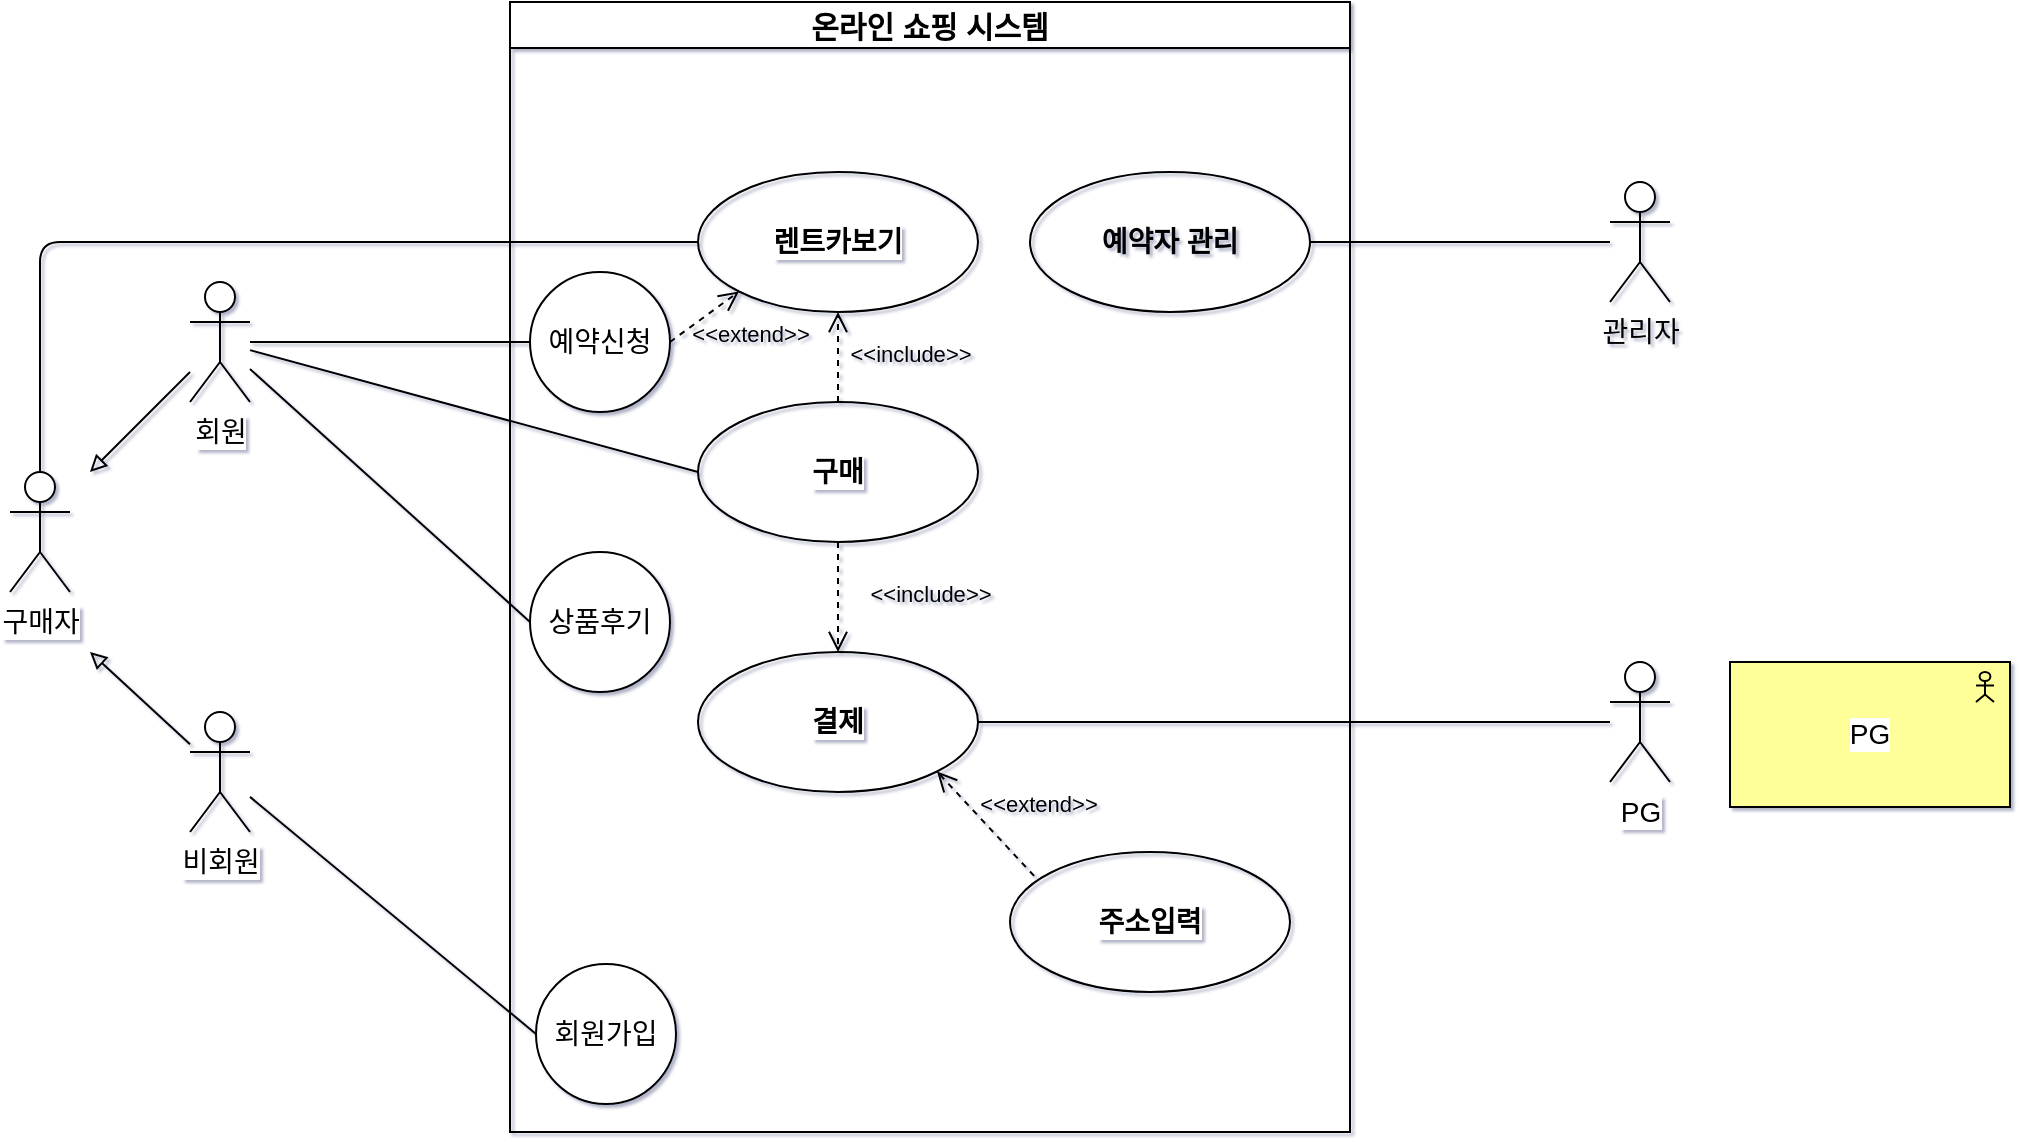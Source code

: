 <mxfile version="24.9.2" pages="2">
  <diagram name="테스트-1" id="crpGcYe5JIqGgmfARWiJ">
    <mxGraphModel dx="1050" dy="522" grid="0" gridSize="10" guides="1" tooltips="1" connect="1" arrows="1" fold="1" page="1" pageScale="1" pageWidth="827" pageHeight="1169" background="none" math="0" shadow="1">
      <root>
        <mxCell id="0" />
        <mxCell id="1" parent="0" />
        <mxCell id="1xgJE5vAkUswXADNoP8a-21" value="&lt;font style=&quot;font-size: 15px;&quot;&gt;온라인 쇼핑 시스템&lt;/font&gt;" style="swimlane;whiteSpace=wrap;html=1;fontFamily=Helvetica;fontSize=11;fontColor=default;labelBackgroundColor=default;" parent="1" vertex="1">
          <mxGeometry x="320" y="55" width="420" height="565" as="geometry">
            <mxRectangle x="320" y="55" width="100" height="30" as="alternateBounds" />
          </mxGeometry>
        </mxCell>
        <mxCell id="UFJAdiyoOyex9o16GmMY-1" value="&lt;b style=&quot;font-size: 14px;&quot;&gt;예약자 관리&lt;/b&gt;" style="ellipse;whiteSpace=wrap;html=1;fillColor=none;fontSize=14;textShadow=0;" parent="1xgJE5vAkUswXADNoP8a-21" vertex="1">
          <mxGeometry x="260" y="85" width="140" height="70" as="geometry" />
        </mxCell>
        <mxCell id="1xgJE5vAkUswXADNoP8a-11" value="&lt;b style=&quot;font-size: 14px;&quot;&gt;주소입력&lt;/b&gt;" style="ellipse;whiteSpace=wrap;html=1;fontFamily=Helvetica;fontSize=14;fontColor=default;labelBackgroundColor=default;fillColor=none;textShadow=0;" parent="1xgJE5vAkUswXADNoP8a-21" vertex="1">
          <mxGeometry x="250" y="425" width="140" height="70" as="geometry" />
        </mxCell>
        <mxCell id="ZmuYB---4v2tmwFRyS2y-2" value="&lt;font style=&quot;font-size: 14px;&quot;&gt;예약신청&lt;/font&gt;" style="ellipse;whiteSpace=wrap;html=1;fontFamily=Helvetica;fontSize=11;fontColor=default;labelBackgroundColor=default;" parent="1xgJE5vAkUswXADNoP8a-21" vertex="1">
          <mxGeometry x="10" y="135" width="70" height="70" as="geometry" />
        </mxCell>
        <mxCell id="1xgJE5vAkUswXADNoP8a-1" value="&lt;b style=&quot;font-size: 14px;&quot;&gt;렌트카보기&lt;/b&gt;" style="ellipse;whiteSpace=wrap;html=1;fontFamily=Helvetica;fontSize=14;fontColor=default;labelBackgroundColor=default;fillColor=none;textShadow=0;" parent="1xgJE5vAkUswXADNoP8a-21" vertex="1">
          <mxGeometry x="94" y="85" width="140" height="70" as="geometry" />
        </mxCell>
        <mxCell id="1xgJE5vAkUswXADNoP8a-9" value="&lt;b style=&quot;font-size: 14px;&quot;&gt;구매&lt;/b&gt;" style="ellipse;whiteSpace=wrap;html=1;fontFamily=Helvetica;fontSize=14;fontColor=default;labelBackgroundColor=default;fillColor=none;textShadow=0;" parent="1xgJE5vAkUswXADNoP8a-21" vertex="1">
          <mxGeometry x="94" y="200" width="140" height="70" as="geometry" />
        </mxCell>
        <mxCell id="1xgJE5vAkUswXADNoP8a-10" value="&lt;b style=&quot;font-size: 14px;&quot;&gt;결제&lt;/b&gt;" style="ellipse;whiteSpace=wrap;html=1;fontFamily=Helvetica;fontSize=14;fontColor=default;labelBackgroundColor=default;fillColor=none;textShadow=0;" parent="1xgJE5vAkUswXADNoP8a-21" vertex="1">
          <mxGeometry x="94" y="325" width="140" height="70" as="geometry" />
        </mxCell>
        <mxCell id="1xgJE5vAkUswXADNoP8a-19" value="&amp;lt;&amp;lt;extend&lt;span style=&quot;background-color: initial;&quot;&gt;&amp;gt;&amp;gt;&lt;/span&gt;" style="endArrow=open;startArrow=none;endFill=0;startFill=0;endSize=8;html=1;verticalAlign=bottom;dashed=1;labelBackgroundColor=none;rounded=0;strokeColor=default;align=center;fontFamily=Helvetica;fontSize=11;fontColor=default;exitX=0.086;exitY=0.171;exitDx=0;exitDy=0;entryX=1;entryY=1;entryDx=0;entryDy=0;exitPerimeter=0;" parent="1xgJE5vAkUswXADNoP8a-21" source="1xgJE5vAkUswXADNoP8a-11" target="1xgJE5vAkUswXADNoP8a-10" edge="1">
          <mxGeometry x="-0.49" y="-20" width="160" relative="1" as="geometry">
            <mxPoint x="318.143" y="285.001" as="sourcePoint" />
            <mxPoint x="290.001" y="414.75" as="targetPoint" />
            <mxPoint as="offset" />
          </mxGeometry>
        </mxCell>
        <mxCell id="1xgJE5vAkUswXADNoP8a-32" value="&amp;lt;&amp;lt;include&lt;span style=&quot;background-color: initial;&quot;&gt;&amp;gt;&amp;gt;&lt;/span&gt;" style="endArrow=open;startArrow=none;endFill=0;startFill=0;endSize=8;html=1;verticalAlign=bottom;dashed=1;labelBackgroundColor=none;rounded=0;strokeColor=default;align=center;fontFamily=Helvetica;fontSize=11;fontColor=default;exitX=0.5;exitY=1;exitDx=0;exitDy=0;entryX=0.5;entryY=0;entryDx=0;entryDy=0;" parent="1xgJE5vAkUswXADNoP8a-21" source="1xgJE5vAkUswXADNoP8a-9" target="1xgJE5vAkUswXADNoP8a-10" edge="1">
          <mxGeometry x="0.273" y="46" width="160" relative="1" as="geometry">
            <mxPoint x="379" y="267" as="sourcePoint" />
            <mxPoint x="240" y="245" as="targetPoint" />
            <mxPoint as="offset" />
          </mxGeometry>
        </mxCell>
        <mxCell id="1xgJE5vAkUswXADNoP8a-33" value="&amp;lt;&amp;lt;include&lt;span style=&quot;background-color: initial;&quot;&gt;&amp;gt;&amp;gt;&lt;/span&gt;" style="endArrow=open;startArrow=none;endFill=0;startFill=0;endSize=8;html=1;verticalAlign=bottom;dashed=1;labelBackgroundColor=none;rounded=0;strokeColor=default;align=center;fontFamily=Helvetica;fontSize=11;fontColor=default;exitX=0.5;exitY=0;exitDx=0;exitDy=0;entryX=0.5;entryY=1;entryDx=0;entryDy=0;" parent="1xgJE5vAkUswXADNoP8a-21" source="1xgJE5vAkUswXADNoP8a-9" target="1xgJE5vAkUswXADNoP8a-1" edge="1">
          <mxGeometry x="-0.333" y="-36" width="160" relative="1" as="geometry">
            <mxPoint x="349" y="200" as="sourcePoint" />
            <mxPoint x="210" y="178" as="targetPoint" />
            <mxPoint as="offset" />
          </mxGeometry>
        </mxCell>
        <mxCell id="ZmuYB---4v2tmwFRyS2y-3" value="&amp;lt;&amp;lt;extend&lt;span style=&quot;background-color: initial;&quot;&gt;&amp;gt;&amp;gt;&lt;/span&gt;" style="endArrow=open;startArrow=none;endFill=0;startFill=0;endSize=8;html=1;verticalAlign=bottom;dashed=1;labelBackgroundColor=none;rounded=0;strokeColor=default;align=center;fontFamily=Helvetica;fontSize=11;fontColor=default;exitX=1;exitY=0.5;exitDx=0;exitDy=0;entryX=0;entryY=1;entryDx=0;entryDy=0;" parent="1xgJE5vAkUswXADNoP8a-21" source="ZmuYB---4v2tmwFRyS2y-2" target="1xgJE5vAkUswXADNoP8a-1" edge="1">
          <mxGeometry x="0.366" y="-28" width="160" relative="1" as="geometry">
            <mxPoint x="178" y="207" as="sourcePoint" />
            <mxPoint x="100" y="155" as="targetPoint" />
            <mxPoint as="offset" />
          </mxGeometry>
        </mxCell>
        <mxCell id="ZmuYB---4v2tmwFRyS2y-5" value="&lt;font style=&quot;font-size: 14px;&quot;&gt;상품후기&lt;/font&gt;" style="ellipse;whiteSpace=wrap;html=1;fontFamily=Helvetica;fontSize=11;fontColor=default;labelBackgroundColor=default;" parent="1xgJE5vAkUswXADNoP8a-21" vertex="1">
          <mxGeometry x="10" y="275" width="70" height="70" as="geometry" />
        </mxCell>
        <mxCell id="2s2kR7-0CjdJhw-0x9uF-1" value="&lt;font style=&quot;font-size: 14px;&quot;&gt;회원가입&lt;/font&gt;" style="ellipse;whiteSpace=wrap;html=1;fontFamily=Helvetica;fontSize=11;fontColor=default;labelBackgroundColor=default;" vertex="1" parent="1xgJE5vAkUswXADNoP8a-21">
          <mxGeometry x="13" y="481" width="70" height="70" as="geometry" />
        </mxCell>
        <mxCell id="UFJAdiyoOyex9o16GmMY-8" style="rounded=0;orthogonalLoop=1;jettySize=auto;html=1;endArrow=none;endFill=0;entryX=1;entryY=0.5;entryDx=0;entryDy=0;" parent="1" source="UFJAdiyoOyex9o16GmMY-4" target="UFJAdiyoOyex9o16GmMY-1" edge="1">
          <mxGeometry relative="1" as="geometry">
            <mxPoint x="560" y="445" as="targetPoint" />
          </mxGeometry>
        </mxCell>
        <mxCell id="UFJAdiyoOyex9o16GmMY-4" value="관리자&lt;div style=&quot;font-size: 14px;&quot;&gt;&lt;br style=&quot;font-size: 14px;&quot;&gt;&lt;/div&gt;" style="shape=umlActor;verticalLabelPosition=bottom;verticalAlign=top;html=1;outlineConnect=0;fontSize=14;textShadow=0;" parent="1" vertex="1">
          <mxGeometry x="870" y="145" width="30" height="60" as="geometry" />
        </mxCell>
        <mxCell id="1xgJE5vAkUswXADNoP8a-27" style="edgeStyle=none;rounded=0;orthogonalLoop=1;jettySize=auto;html=1;entryX=0;entryY=0.5;entryDx=0;entryDy=0;strokeColor=default;align=center;verticalAlign=middle;fontFamily=Helvetica;fontSize=11;fontColor=default;labelBackgroundColor=default;endArrow=none;endFill=0;" parent="1" source="1xgJE5vAkUswXADNoP8a-3" target="1xgJE5vAkUswXADNoP8a-9" edge="1">
          <mxGeometry relative="1" as="geometry" />
        </mxCell>
        <mxCell id="1xgJE5vAkUswXADNoP8a-43" style="edgeStyle=none;rounded=0;orthogonalLoop=1;jettySize=auto;html=1;strokeColor=default;align=center;verticalAlign=middle;fontFamily=Helvetica;fontSize=11;fontColor=default;labelBackgroundColor=default;endArrow=block;endFill=0;" parent="1" source="1xgJE5vAkUswXADNoP8a-23" edge="1">
          <mxGeometry relative="1" as="geometry">
            <mxPoint x="110" y="380" as="targetPoint" />
          </mxGeometry>
        </mxCell>
        <mxCell id="1xgJE5vAkUswXADNoP8a-34" value="구매자" style="shape=umlActor;verticalLabelPosition=bottom;verticalAlign=top;html=1;outlineConnect=0;fontFamily=Helvetica;fontSize=14;fontColor=default;labelBackgroundColor=default;textShadow=0;" parent="1" vertex="1">
          <mxGeometry x="70" y="290" width="30" height="60" as="geometry" />
        </mxCell>
        <mxCell id="1xgJE5vAkUswXADNoP8a-44" style="edgeStyle=none;rounded=0;orthogonalLoop=1;jettySize=auto;html=1;strokeColor=default;align=center;verticalAlign=middle;fontFamily=Helvetica;fontSize=11;fontColor=default;labelBackgroundColor=default;endArrow=block;endFill=0;startArrow=none;startFill=0;" parent="1" source="1xgJE5vAkUswXADNoP8a-3" edge="1">
          <mxGeometry relative="1" as="geometry">
            <mxPoint x="110" y="290" as="targetPoint" />
          </mxGeometry>
        </mxCell>
        <mxCell id="ZmuYB---4v2tmwFRyS2y-4" style="edgeStyle=none;rounded=0;orthogonalLoop=1;jettySize=auto;html=1;entryX=0;entryY=0.5;entryDx=0;entryDy=0;strokeColor=default;align=center;verticalAlign=middle;fontFamily=Helvetica;fontSize=11;fontColor=default;labelBackgroundColor=default;endArrow=none;endFill=0;" parent="1" source="1xgJE5vAkUswXADNoP8a-3" target="ZmuYB---4v2tmwFRyS2y-2" edge="1">
          <mxGeometry relative="1" as="geometry" />
        </mxCell>
        <mxCell id="ZmuYB---4v2tmwFRyS2y-6" style="edgeStyle=none;rounded=0;orthogonalLoop=1;jettySize=auto;html=1;entryX=0;entryY=0.5;entryDx=0;entryDy=0;strokeColor=default;align=center;verticalAlign=middle;fontFamily=Helvetica;fontSize=11;fontColor=default;labelBackgroundColor=default;endArrow=none;endFill=0;" parent="1" source="1xgJE5vAkUswXADNoP8a-3" target="ZmuYB---4v2tmwFRyS2y-5" edge="1">
          <mxGeometry relative="1" as="geometry" />
        </mxCell>
        <mxCell id="1xgJE5vAkUswXADNoP8a-3" value="&lt;font face=&quot;Helvetica&quot; style=&quot;font-size: 14px;&quot;&gt;회원&lt;/font&gt;" style="shape=umlActor;verticalLabelPosition=bottom;verticalAlign=top;html=1;outlineConnect=0;fontFamily=Helvetica;fontSize=14;fontColor=default;labelBackgroundColor=default;textShadow=0;" parent="1" vertex="1">
          <mxGeometry x="160" y="195" width="30" height="60" as="geometry" />
        </mxCell>
        <mxCell id="1xgJE5vAkUswXADNoP8a-15" value="" style="edgeStyle=none;rounded=0;orthogonalLoop=1;jettySize=auto;html=1;strokeColor=default;align=center;verticalAlign=middle;fontFamily=Helvetica;fontSize=11;fontColor=default;labelBackgroundColor=default;endArrow=none;endFill=0;" parent="1" source="1xgJE5vAkUswXADNoP8a-12" target="1xgJE5vAkUswXADNoP8a-10" edge="1">
          <mxGeometry relative="1" as="geometry" />
        </mxCell>
        <mxCell id="1xgJE5vAkUswXADNoP8a-16" value="" style="edgeStyle=none;rounded=0;orthogonalLoop=1;jettySize=auto;html=1;strokeColor=default;align=center;verticalAlign=middle;fontFamily=Helvetica;fontSize=11;fontColor=default;labelBackgroundColor=default;endArrow=none;endFill=0;" parent="1" source="1xgJE5vAkUswXADNoP8a-12" target="1xgJE5vAkUswXADNoP8a-10" edge="1">
          <mxGeometry relative="1" as="geometry" />
        </mxCell>
        <mxCell id="1xgJE5vAkUswXADNoP8a-12" value="PG" style="shape=umlActor;verticalLabelPosition=bottom;verticalAlign=top;html=1;outlineConnect=0;fontFamily=Helvetica;fontSize=14;fontColor=default;labelBackgroundColor=default;textShadow=0;" parent="1" vertex="1">
          <mxGeometry x="870" y="385" width="30" height="60" as="geometry" />
        </mxCell>
        <mxCell id="1xgJE5vAkUswXADNoP8a-30" style="edgeStyle=none;rounded=0;orthogonalLoop=1;jettySize=auto;html=1;entryX=0;entryY=0.5;entryDx=0;entryDy=0;strokeColor=default;align=center;verticalAlign=middle;fontFamily=Helvetica;fontSize=11;fontColor=default;labelBackgroundColor=default;endArrow=none;endFill=0;" parent="1" source="1xgJE5vAkUswXADNoP8a-23" target="2s2kR7-0CjdJhw-0x9uF-1" edge="1">
          <mxGeometry relative="1" as="geometry">
            <mxPoint x="344" y="575" as="targetPoint" />
          </mxGeometry>
        </mxCell>
        <mxCell id="1xgJE5vAkUswXADNoP8a-23" value="비회원" style="shape=umlActor;verticalLabelPosition=bottom;verticalAlign=top;html=1;outlineConnect=0;fontFamily=Helvetica;fontSize=14;fontColor=default;labelBackgroundColor=default;textShadow=0;" parent="1" vertex="1">
          <mxGeometry x="160" y="410" width="30" height="60" as="geometry" />
        </mxCell>
        <mxCell id="ZmuYB---4v2tmwFRyS2y-1" style="edgeStyle=none;rounded=1;orthogonalLoop=1;jettySize=auto;html=1;entryX=0;entryY=0.5;entryDx=0;entryDy=0;strokeColor=default;align=center;verticalAlign=middle;fontFamily=Helvetica;fontSize=11;fontColor=default;labelBackgroundColor=default;endArrow=none;endFill=0;curved=0;" parent="1" source="1xgJE5vAkUswXADNoP8a-34" target="1xgJE5vAkUswXADNoP8a-1" edge="1">
          <mxGeometry relative="1" as="geometry">
            <Array as="points">
              <mxPoint x="85" y="175" />
            </Array>
          </mxGeometry>
        </mxCell>
        <mxCell id="1xgJE5vAkUswXADNoP8a-45" value="PG" style="html=1;outlineConnect=0;whiteSpace=wrap;fillColor=#ffff99;shape=mxgraph.archimate.application;appType=actor;fontFamily=Helvetica;fontSize=14;fontColor=default;labelBackgroundColor=default;" parent="1" vertex="1">
          <mxGeometry x="930" y="385" width="140" height="72.5" as="geometry" />
        </mxCell>
      </root>
    </mxGraphModel>
  </diagram>
  <diagram id="n9FGADXHsb4txi5t6AIW" name="유스케이스-1">
    <mxGraphModel dx="1687" dy="868" grid="0" gridSize="10" guides="1" tooltips="1" connect="1" arrows="1" fold="1" page="1" pageScale="1" pageWidth="827" pageHeight="1169" math="0" shadow="0">
      <root>
        <mxCell id="0" />
        <mxCell id="1" parent="0" />
        <mxCell id="Hd4MtfG1ZUIxZPAo_YM4-1" value="" style="rounded=0;whiteSpace=wrap;html=1;strokeWidth=2;strokeColor=#000000;" parent="1" vertex="1">
          <mxGeometry x="166" y="100" width="640" height="250" as="geometry" />
        </mxCell>
        <mxCell id="Hd4MtfG1ZUIxZPAo_YM4-3" value="&lt;p class=&quot;0&quot;&gt;&lt;span style=&quot;font-family: &amp;quot;맑은 고딕&amp;quot;;&quot;&gt;&lt;font style=&quot;font-size: 12px;&quot;&gt;&lt;b&gt;주차 공간 탐색 기능(사용자)&lt;/b&gt;&lt;/font&gt;&lt;/span&gt;&lt;/p&gt;&lt;div data-jsonlen=&quot;6553&quot; data-hjsonver=&quot;1.0&quot; class=&quot;hwp_editor_board_content&quot; id=&quot;hwpEditorBoardContent&quot;&gt;&lt;/div&gt;" style="rounded=0;whiteSpace=wrap;html=1;strokeWidth=2;fillColor=#dae8fc;strokeColor=#000000;" parent="1" vertex="1">
          <mxGeometry x="166" y="100" width="180" height="30" as="geometry" />
        </mxCell>
        <mxCell id="Hd4MtfG1ZUIxZPAo_YM4-4" value="&lt;b&gt;사용자&lt;/b&gt;" style="sketch=0;outlineConnect=0;fontColor=#232F3E;gradientColor=none;fillColor=#232F3D;strokeColor=none;dashed=0;verticalLabelPosition=bottom;verticalAlign=top;align=center;html=1;fontSize=12;fontStyle=0;aspect=fixed;pointerEvents=1;shape=mxgraph.aws4.user;strokeWidth=1;" parent="1" vertex="1">
          <mxGeometry x="206" y="190" width="48" height="48" as="geometry" />
        </mxCell>
        <mxCell id="Hd4MtfG1ZUIxZPAo_YM4-5" value="" style="rounded=0;whiteSpace=wrap;html=1;strokeWidth=2;strokeColor=#000000;" parent="1" vertex="1">
          <mxGeometry x="166" y="350" width="640" height="250" as="geometry" />
        </mxCell>
        <mxCell id="Hd4MtfG1ZUIxZPAo_YM4-6" value="&lt;p class=&quot;0&quot;&gt;&lt;span style=&quot;font-family: &amp;quot;맑은 고딕&amp;quot;;&quot;&gt;&lt;font style=&quot;font-size: 12px;&quot;&gt;&lt;b&gt;정기 주차 등록 기능(사용자)&lt;/b&gt;&lt;/font&gt;&lt;/span&gt;&lt;/p&gt;&lt;div data-jsonlen=&quot;6553&quot; data-hjsonver=&quot;1.0&quot; class=&quot;hwp_editor_board_content&quot; id=&quot;hwpEditorBoardContent&quot;&gt;&lt;/div&gt;" style="rounded=0;whiteSpace=wrap;html=1;strokeWidth=2;fillColor=#dae8fc;strokeColor=#000000;" parent="1" vertex="1">
          <mxGeometry x="166" y="350" width="180" height="30" as="geometry" />
        </mxCell>
        <mxCell id="Hd4MtfG1ZUIxZPAo_YM4-7" value="&lt;b&gt;사용자&lt;/b&gt;" style="sketch=0;outlineConnect=0;fontColor=#232F3E;gradientColor=none;fillColor=#232F3D;strokeColor=none;dashed=0;verticalLabelPosition=bottom;verticalAlign=top;align=center;html=1;fontSize=12;fontStyle=0;aspect=fixed;pointerEvents=1;shape=mxgraph.aws4.user;strokeWidth=1;" parent="1" vertex="1">
          <mxGeometry x="206" y="440" width="48" height="48" as="geometry" />
        </mxCell>
        <mxCell id="Hd4MtfG1ZUIxZPAo_YM4-8" value="" style="rounded=0;whiteSpace=wrap;html=1;strokeWidth=2;" parent="1" vertex="1">
          <mxGeometry x="166" y="600" width="640" height="250" as="geometry" />
        </mxCell>
        <mxCell id="Hd4MtfG1ZUIxZPAo_YM4-9" value="&lt;p class=&quot;0&quot;&gt;&lt;span style=&quot;font-family: &amp;quot;맑은 고딕&amp;quot;;&quot;&gt;&lt;font style=&quot;font-size: 12px;&quot;&gt;&lt;b&gt;주차 요금 결제 기능(사용자)&lt;/b&gt;&lt;/font&gt;&lt;/span&gt;&lt;/p&gt;&lt;div data-jsonlen=&quot;6553&quot; data-hjsonver=&quot;1.0&quot; class=&quot;hwp_editor_board_content&quot; id=&quot;hwpEditorBoardContent&quot;&gt;&lt;/div&gt;" style="rounded=0;whiteSpace=wrap;html=1;strokeWidth=2;fillColor=#dae8fc;strokeColor=#000000;" parent="1" vertex="1">
          <mxGeometry x="166" y="600" width="180" height="30" as="geometry" />
        </mxCell>
        <mxCell id="Hd4MtfG1ZUIxZPAo_YM4-10" value="&lt;b&gt;사용자&lt;/b&gt;" style="sketch=0;outlineConnect=0;fontColor=#232F3E;gradientColor=none;fillColor=#232F3D;strokeColor=none;dashed=0;verticalLabelPosition=bottom;verticalAlign=top;align=center;html=1;fontSize=12;fontStyle=0;aspect=fixed;pointerEvents=1;shape=mxgraph.aws4.user;strokeWidth=1;" parent="1" vertex="1">
          <mxGeometry x="206" y="690" width="48" height="48" as="geometry" />
        </mxCell>
        <mxCell id="Hd4MtfG1ZUIxZPAo_YM4-11" value="" style="rounded=0;whiteSpace=wrap;html=1;strokeWidth=2;" parent="1" vertex="1">
          <mxGeometry x="165" y="880" width="640" height="250" as="geometry" />
        </mxCell>
        <mxCell id="Hd4MtfG1ZUIxZPAo_YM4-12" value="&lt;p class=&quot;0&quot;&gt;&lt;span style=&quot;font-family: &amp;quot;맑은 고딕&amp;quot;;&quot;&gt;&lt;font style=&quot;font-size: 12px;&quot;&gt;&lt;b&gt;실시간 주차장 추천 알림 기능(사용자)&lt;/b&gt;&lt;/font&gt;&lt;/span&gt;&lt;/p&gt;&lt;div data-jsonlen=&quot;6553&quot; data-hjsonver=&quot;1.0&quot; class=&quot;hwp_editor_board_content&quot; id=&quot;hwpEditorBoardContent&quot;&gt;&lt;/div&gt;" style="rounded=0;whiteSpace=wrap;html=1;strokeWidth=2;fillColor=#dae8fc;strokeColor=#000000;" parent="1" vertex="1">
          <mxGeometry x="165" y="880" width="210" height="30" as="geometry" />
        </mxCell>
        <mxCell id="Hd4MtfG1ZUIxZPAo_YM4-13" value="&lt;b&gt;사용자&lt;/b&gt;" style="sketch=0;outlineConnect=0;fontColor=#232F3E;gradientColor=none;fillColor=#232F3D;strokeColor=none;dashed=0;verticalLabelPosition=bottom;verticalAlign=top;align=center;html=1;fontSize=12;fontStyle=0;aspect=fixed;pointerEvents=1;shape=mxgraph.aws4.user;strokeWidth=1;" parent="1" vertex="1">
          <mxGeometry x="205" y="940" width="48" height="48" as="geometry" />
        </mxCell>
        <mxCell id="Hd4MtfG1ZUIxZPAo_YM4-14" value="&lt;p style=&quot;mso-pagination:none;text-autospace:none;mso-padding-alt:0pt 0pt 0pt 0pt;&quot; class=&quot;0&quot;&gt;&lt;b&gt;&lt;span style=&quot;font-family: &amp;quot;맑은 고딕&amp;quot;; letter-spacing: -0.4pt;&quot; lang=&quot;EN-US&quot;&gt;&lt;span style=&quot;font-size: 14px;&quot;&gt;MPS&lt;/span&gt;&lt;span style=&quot;font-size: 14px;&quot;&gt;&lt;br&gt;&lt;/span&gt;&lt;/span&gt;&lt;span style=&quot;font-family: &amp;quot;맑은 고딕&amp;quot;; letter-spacing: -0.4pt; background-color: initial;&quot;&gt;(Moohan Parking Secretary)&lt;/span&gt;&lt;/b&gt;&lt;/p&gt;&lt;div data-jsonlen=&quot;6647&quot; data-hjsonver=&quot;1.0&quot; class=&quot;hwp_editor_board_content&quot; id=&quot;hwpEditorBoardContent&quot;&gt;&lt;/div&gt;" style="rounded=0;whiteSpace=wrap;html=1;strokeWidth=2;fillColor=#A9C4EB;strokeColor=#000000;" parent="1" vertex="1">
          <mxGeometry x="389" y="180" width="120" height="70" as="geometry" />
        </mxCell>
        <mxCell id="Hd4MtfG1ZUIxZPAo_YM4-15" value="&lt;p style=&quot;mso-pagination:none;text-autospace:none;mso-padding-alt:0pt 0pt 0pt 0pt;&quot; class=&quot;0&quot;&gt;&lt;span style=&quot;font-family: &amp;quot;맑은 고딕&amp;quot;; letter-spacing: -0.4pt; background-color: initial;&quot;&gt;&lt;b&gt;&lt;font style=&quot;font-size: 14px;&quot;&gt;RPY&lt;/font&gt;&lt;br&gt;&lt;font style=&quot;font-size: 12px;&quot;&gt;(RaspberryPi Yolo)&lt;/font&gt;&lt;/b&gt;&lt;/span&gt;&lt;/p&gt;&lt;div data-jsonlen=&quot;6647&quot; data-hjsonver=&quot;1.0&quot; class=&quot;hwp_editor_board_content&quot; id=&quot;hwpEditorBoardContent&quot;&gt;&lt;/div&gt;" style="rounded=0;whiteSpace=wrap;html=1;strokeWidth=2;fillColor=#fff2cc;strokeColor=#000000;" parent="1" vertex="1">
          <mxGeometry x="636" y="180" width="120" height="70" as="geometry" />
        </mxCell>
        <mxCell id="Hd4MtfG1ZUIxZPAo_YM4-16" value="&lt;p style=&quot;mso-pagination:none;text-autospace:none;mso-padding-alt:0pt 0pt 0pt 0pt;&quot; class=&quot;0&quot;&gt;&lt;b&gt;&lt;span style=&quot;font-family: &amp;quot;맑은 고딕&amp;quot;; letter-spacing: -0.4pt;&quot; lang=&quot;EN-US&quot;&gt;&lt;span style=&quot;font-size: 14px;&quot;&gt;MPS&lt;/span&gt;&lt;span style=&quot;font-size: 14px;&quot;&gt;&lt;br&gt;&lt;/span&gt;&lt;/span&gt;&lt;span style=&quot;font-family: &amp;quot;맑은 고딕&amp;quot;; letter-spacing: -0.4pt; background-color: initial;&quot;&gt;(Moohan Parking Secretary)&lt;/span&gt;&lt;/b&gt;&lt;/p&gt;&lt;div data-jsonlen=&quot;6647&quot; data-hjsonver=&quot;1.0&quot; class=&quot;hwp_editor_board_content&quot; id=&quot;hwpEditorBoardContent&quot;&gt;&lt;/div&gt;" style="rounded=0;whiteSpace=wrap;html=1;strokeWidth=2;fillColor=#A9C4EB;strokeColor=#000000;" parent="1" vertex="1">
          <mxGeometry x="386" y="430" width="120" height="70" as="geometry" />
        </mxCell>
        <mxCell id="Hd4MtfG1ZUIxZPAo_YM4-18" value="&lt;p style=&quot;mso-pagination:none;text-autospace:none;mso-padding-alt:0pt 0pt 0pt 0pt;&quot; class=&quot;0&quot;&gt;&lt;b&gt;&lt;span style=&quot;font-family: &amp;quot;맑은 고딕&amp;quot;; letter-spacing: -0.4pt;&quot; lang=&quot;EN-US&quot;&gt;&lt;span style=&quot;font-size: 14px;&quot;&gt;MPS&lt;/span&gt;&lt;span style=&quot;font-size: 14px;&quot;&gt;&lt;br&gt;&lt;/span&gt;&lt;/span&gt;&lt;span style=&quot;font-family: &amp;quot;맑은 고딕&amp;quot;; letter-spacing: -0.4pt; background-color: initial;&quot;&gt;(Moohan Parking Secretary)&lt;/span&gt;&lt;/b&gt;&lt;/p&gt;&lt;div data-jsonlen=&quot;6647&quot; data-hjsonver=&quot;1.0&quot; class=&quot;hwp_editor_board_content&quot; id=&quot;hwpEditorBoardContent&quot;&gt;&lt;/div&gt;" style="rounded=0;whiteSpace=wrap;html=1;strokeWidth=2;fillColor=#A9C4EB;strokeColor=#000000;" parent="1" vertex="1">
          <mxGeometry x="386" y="680" width="120" height="70" as="geometry" />
        </mxCell>
        <mxCell id="Hd4MtfG1ZUIxZPAo_YM4-22" value="&lt;p style=&quot;mso-pagination:none;text-autospace:none;mso-padding-alt:0pt 0pt 0pt 0pt;&quot; class=&quot;0&quot;&gt;&lt;b&gt;&lt;span style=&quot;font-family: &amp;quot;맑은 고딕&amp;quot;; letter-spacing: -0.4pt;&quot; lang=&quot;EN-US&quot;&gt;&lt;span style=&quot;font-size: 14px;&quot;&gt;MPS DB&lt;/span&gt;&lt;/span&gt;&lt;br&gt;&lt;/b&gt;&lt;/p&gt;&lt;div data-jsonlen=&quot;6647&quot; data-hjsonver=&quot;1.0&quot; class=&quot;hwp_editor_board_content&quot; id=&quot;hwpEditorBoardContent&quot;&gt;&lt;/div&gt;" style="rounded=0;whiteSpace=wrap;html=1;strokeWidth=2;fillColor=#f8cecc;strokeColor=#000000;" parent="1" vertex="1">
          <mxGeometry x="636" y="430" width="120" height="70" as="geometry" />
        </mxCell>
        <mxCell id="Hd4MtfG1ZUIxZPAo_YM4-26" value="&lt;font style=&quot;font-size: 10px;&quot;&gt;&lt;b&gt;3. 주차 탐색 &amp;amp; 주차장 선택&lt;/b&gt;&lt;/font&gt;" style="html=1;verticalAlign=bottom;labelBackgroundColor=none;endArrow=block;endFill=1;endSize=6;align=left;rounded=0;" parent="1" edge="1">
          <mxGeometry x="-1" y="-10" relative="1" as="geometry">
            <mxPoint x="266" y="200" as="sourcePoint" />
            <mxPoint x="372" y="200" as="targetPoint" />
            <mxPoint x="-10" y="-10" as="offset" />
          </mxGeometry>
        </mxCell>
        <mxCell id="Hd4MtfG1ZUIxZPAo_YM4-28" value="&lt;font style=&quot;font-size: 10px;&quot;&gt;&lt;b&gt;2. 주차 공간 탐지 이미지&amp;nbsp;&lt;/b&gt;&lt;/font&gt;&lt;div&gt;&lt;font style=&quot;font-size: 10px;&quot;&gt;&lt;b&gt;&amp;amp; 주차 공간 좌표 정보&lt;/b&gt;&lt;/font&gt;&lt;/div&gt;" style="html=1;verticalAlign=bottom;labelBackgroundColor=none;endArrow=none;endFill=0;endSize=6;align=left;rounded=0;startArrow=block;startFill=1;" parent="1" edge="1">
          <mxGeometry x="-1" y="-35" relative="1" as="geometry">
            <mxPoint x="516" y="200" as="sourcePoint" />
            <mxPoint x="626" y="200.42" as="targetPoint" />
            <mxPoint as="offset" />
          </mxGeometry>
        </mxCell>
        <mxCell id="Hd4MtfG1ZUIxZPAo_YM4-31" value="&lt;p style=&quot;mso-pagination:none;text-autospace:none;mso-padding-alt:0pt 0pt 0pt 0pt;&quot; class=&quot;0&quot;&gt;&lt;b&gt;&lt;span style=&quot;font-family: &amp;quot;맑은 고딕&amp;quot;; letter-spacing: -0.4pt;&quot; lang=&quot;EN-US&quot;&gt;&lt;span style=&quot;font-size: 14px;&quot;&gt;MPS&lt;/span&gt;&lt;span style=&quot;font-size: 14px;&quot;&gt;&lt;br&gt;&lt;/span&gt;&lt;/span&gt;&lt;span style=&quot;font-family: &amp;quot;맑은 고딕&amp;quot;; letter-spacing: -0.4pt; background-color: initial;&quot;&gt;(Moohan Parking Secretary)&lt;/span&gt;&lt;/b&gt;&lt;/p&gt;&lt;div data-jsonlen=&quot;6647&quot; data-hjsonver=&quot;1.0&quot; class=&quot;hwp_editor_board_content&quot; id=&quot;hwpEditorBoardContent&quot;&gt;&lt;/div&gt;" style="rounded=0;whiteSpace=wrap;html=1;strokeWidth=2;fillColor=#A9C4EB;strokeColor=#000000;" parent="1" vertex="1">
          <mxGeometry x="385" y="930" width="120" height="60" as="geometry" />
        </mxCell>
        <mxCell id="Hd4MtfG1ZUIxZPAo_YM4-33" value="&lt;p style=&quot;mso-pagination:none;text-autospace:none;mso-padding-alt:0pt 0pt 0pt 0pt;&quot; class=&quot;0&quot;&gt;&lt;b&gt;&lt;span style=&quot;font-family: &amp;quot;맑은 고딕&amp;quot;; letter-spacing: -0.4pt;&quot; lang=&quot;EN-US&quot;&gt;&lt;span style=&quot;font-size: 14px;&quot;&gt;MPS DB&lt;/span&gt;&lt;/span&gt;&lt;br&gt;&lt;/b&gt;&lt;/p&gt;&lt;div data-jsonlen=&quot;6647&quot; data-hjsonver=&quot;1.0&quot; class=&quot;hwp_editor_board_content&quot; id=&quot;hwpEditorBoardContent&quot;&gt;&lt;/div&gt;" style="rounded=0;whiteSpace=wrap;html=1;strokeWidth=2;fillColor=#f8cecc;strokeColor=#000000;" parent="1" vertex="1">
          <mxGeometry x="385" y="1052" width="120" height="30" as="geometry" />
        </mxCell>
        <mxCell id="Hd4MtfG1ZUIxZPAo_YM4-34" value="&lt;span style=&quot;font-size: 10px;&quot;&gt;&lt;b&gt;4. 주차장 시뮬레이션 시각화&lt;/b&gt;&lt;/span&gt;" style="html=1;verticalAlign=bottom;labelBackgroundColor=none;endArrow=none;endFill=0;endSize=6;align=left;rounded=0;startArrow=block;startFill=1;" parent="1" edge="1">
          <mxGeometry x="-0.998" y="-25" relative="1" as="geometry">
            <mxPoint x="256" y="224.58" as="sourcePoint" />
            <mxPoint x="366" y="225.0" as="targetPoint" />
            <mxPoint as="offset" />
          </mxGeometry>
        </mxCell>
        <mxCell id="Hd4MtfG1ZUIxZPAo_YM4-35" value="" style="curved=1;endArrow=classic;html=1;rounded=0;" parent="1" edge="1">
          <mxGeometry width="50" height="50" relative="1" as="geometry">
            <mxPoint x="726" y="180" as="sourcePoint" />
            <mxPoint x="766" y="200" as="targetPoint" />
            <Array as="points">
              <mxPoint x="716" y="170" />
              <mxPoint x="726" y="150" />
              <mxPoint x="756" y="140" />
              <mxPoint x="786" y="160" />
              <mxPoint x="786" y="190" />
            </Array>
          </mxGeometry>
        </mxCell>
        <mxCell id="Hd4MtfG1ZUIxZPAo_YM4-36" value="&lt;b&gt;&lt;font style=&quot;font-size: 10px;&quot;&gt;1. 주차장 원본 이미지 전달&lt;/font&gt;&lt;/b&gt;" style="edgeLabel;html=1;align=center;verticalAlign=middle;resizable=0;points=[];" parent="Hd4MtfG1ZUIxZPAo_YM4-35" vertex="1" connectable="0">
          <mxGeometry x="0.049" y="3" relative="1" as="geometry">
            <mxPoint x="-34" y="-15" as="offset" />
          </mxGeometry>
        </mxCell>
        <mxCell id="OkYUTyAa0OUK5A5MJBp4-1" value="&lt;b&gt;&lt;font style=&quot;font-size: 10px;&quot;&gt;1. 집주소와 소요 시간 입력&lt;/font&gt;&lt;/b&gt;" style="html=1;verticalAlign=bottom;labelBackgroundColor=none;endArrow=block;endFill=1;endSize=6;align=left;rounded=0;" edge="1" parent="1">
          <mxGeometry x="-1" y="-10" relative="1" as="geometry">
            <mxPoint x="270" y="440" as="sourcePoint" />
            <mxPoint x="376" y="440" as="targetPoint" />
            <mxPoint x="-10" y="-10" as="offset" />
          </mxGeometry>
        </mxCell>
        <mxCell id="OkYUTyAa0OUK5A5MJBp4-3" value="&lt;span style=&quot;font-size: 10px;&quot;&gt;&lt;b&gt;4. 선별 여부 조회&lt;/b&gt;&lt;/span&gt;" style="html=1;verticalAlign=bottom;labelBackgroundColor=none;endArrow=block;endFill=1;endSize=6;align=left;rounded=0;" edge="1" parent="1">
          <mxGeometry x="-1" y="-10" relative="1" as="geometry">
            <mxPoint x="270" y="458.5" as="sourcePoint" />
            <mxPoint x="376" y="458.5" as="targetPoint" />
            <mxPoint x="-10" y="-10" as="offset" />
          </mxGeometry>
        </mxCell>
        <mxCell id="OkYUTyAa0OUK5A5MJBp4-4" value="&lt;b&gt;&lt;font style=&quot;font-size: 10px;&quot;&gt;2. 사용자 id, 집주소, &lt;br&gt;소요 시간 저장&lt;/font&gt;&lt;/b&gt;" style="html=1;verticalAlign=bottom;labelBackgroundColor=none;endArrow=block;endFill=1;endSize=6;align=left;rounded=0;" edge="1" parent="1">
          <mxGeometry x="-0.811" relative="1" as="geometry">
            <mxPoint x="516" y="444" as="sourcePoint" />
            <mxPoint x="622" y="444" as="targetPoint" />
            <mxPoint as="offset" />
          </mxGeometry>
        </mxCell>
        <mxCell id="OkYUTyAa0OUK5A5MJBp4-7" value="&lt;div&gt;&lt;font style=&quot;font-size: 10px;&quot;&gt;&lt;b&gt;3. 사용자 id, 선별 여부,&amp;nbsp; &lt;br&gt;제출서류 정보&lt;/b&gt;&lt;/font&gt;&lt;/div&gt;" style="html=1;verticalAlign=bottom;labelBackgroundColor=none;endArrow=none;endFill=0;endSize=6;align=left;rounded=0;startArrow=block;startFill=1;" edge="1" parent="1">
          <mxGeometry x="-1" y="-35" relative="1" as="geometry">
            <mxPoint x="516" y="461.5" as="sourcePoint" />
            <mxPoint x="626" y="461.92" as="targetPoint" />
            <mxPoint as="offset" />
          </mxGeometry>
        </mxCell>
        <mxCell id="OkYUTyAa0OUK5A5MJBp4-8" value="&lt;span style=&quot;font-size: 10px;&quot;&gt;&lt;b&gt;5. 제출 서류 등록&lt;/b&gt;&lt;/span&gt;" style="html=1;verticalAlign=bottom;labelBackgroundColor=none;endArrow=block;endFill=1;endSize=6;align=left;rounded=0;" edge="1" parent="1">
          <mxGeometry x="-1" y="-23" relative="1" as="geometry">
            <mxPoint x="270" y="492" as="sourcePoint" />
            <mxPoint x="376" y="492" as="targetPoint" />
            <mxPoint x="-10" y="-2" as="offset" />
          </mxGeometry>
        </mxCell>
        <mxCell id="OkYUTyAa0OUK5A5MJBp4-9" value="&lt;div&gt;&lt;span style=&quot;font-size: 10px;&quot;&gt;&lt;b&gt;4. 선발 여부, 제출 서류 정보&lt;/b&gt;&lt;/span&gt;&lt;/div&gt;" style="html=1;verticalAlign=bottom;labelBackgroundColor=none;endArrow=none;endFill=0;endSize=6;align=left;rounded=0;startArrow=block;startFill=1;" edge="1" parent="1">
          <mxGeometry x="-0.999" y="-20" relative="1" as="geometry">
            <mxPoint x="259" y="466.5" as="sourcePoint" />
            <mxPoint x="369" y="466.92" as="targetPoint" />
            <mxPoint as="offset" />
          </mxGeometry>
        </mxCell>
        <mxCell id="OkYUTyAa0OUK5A5MJBp4-10" value="&lt;span style=&quot;font-size: 10px;&quot;&gt;&lt;b&gt;5. 제출 서류 저장&lt;/b&gt;&lt;/span&gt;" style="html=1;verticalAlign=bottom;labelBackgroundColor=none;endArrow=block;endFill=1;endSize=6;align=left;rounded=0;" edge="1" parent="1">
          <mxGeometry x="-1" y="-23" relative="1" as="geometry">
            <mxPoint x="516" y="496" as="sourcePoint" />
            <mxPoint x="622" y="496" as="targetPoint" />
            <mxPoint x="-10" y="-2" as="offset" />
          </mxGeometry>
        </mxCell>
        <mxCell id="OkYUTyAa0OUK5A5MJBp4-11" value="&lt;p style=&quot;mso-pagination:none;text-autospace:none;mso-padding-alt:0pt 0pt 0pt 0pt;&quot; class=&quot;0&quot;&gt;&lt;b&gt;&lt;span style=&quot;font-family: &amp;quot;맑은 고딕&amp;quot;; letter-spacing: -0.4pt;&quot; lang=&quot;EN-US&quot;&gt;&lt;span style=&quot;font-size: 14px;&quot;&gt;MPS DB&lt;/span&gt;&lt;/span&gt;&lt;br&gt;&lt;/b&gt;&lt;/p&gt;&lt;div data-jsonlen=&quot;6647&quot; data-hjsonver=&quot;1.0&quot; class=&quot;hwp_editor_board_content&quot; id=&quot;hwpEditorBoardContent&quot;&gt;&lt;/div&gt;" style="rounded=0;whiteSpace=wrap;html=1;strokeWidth=2;fillColor=#f8cecc;strokeColor=#000000;" vertex="1" parent="1">
          <mxGeometry x="636" y="679" width="120" height="70" as="geometry" />
        </mxCell>
        <mxCell id="OkYUTyAa0OUK5A5MJBp4-12" value="&lt;b&gt;&lt;font style=&quot;font-size: 10px;&quot;&gt;2. 결제 요청 및 결제&lt;/font&gt;&lt;/b&gt;" style="html=1;verticalAlign=bottom;labelBackgroundColor=none;endArrow=block;endFill=1;endSize=6;align=left;rounded=0;" edge="1" parent="1">
          <mxGeometry x="-1" y="5" relative="1" as="geometry">
            <mxPoint x="269" y="738" as="sourcePoint" />
            <mxPoint x="375" y="738" as="targetPoint" />
            <mxPoint y="1" as="offset" />
          </mxGeometry>
        </mxCell>
        <mxCell id="OkYUTyAa0OUK5A5MJBp4-13" value="&lt;div&gt;&lt;span style=&quot;font-size: 10px;&quot;&gt;&lt;b&gt;1. 결제 기능 활성화&lt;/b&gt;&lt;/span&gt;&lt;/div&gt;" style="html=1;verticalAlign=bottom;labelBackgroundColor=none;endArrow=none;endFill=0;endSize=6;align=left;rounded=0;startArrow=block;startFill=1;" edge="1" parent="1">
          <mxGeometry x="-0.999" y="-20" relative="1" as="geometry">
            <mxPoint x="264" y="690" as="sourcePoint" />
            <mxPoint x="374" y="690.42" as="targetPoint" />
            <mxPoint as="offset" />
          </mxGeometry>
        </mxCell>
        <mxCell id="OkYUTyAa0OUK5A5MJBp4-14" value="&lt;b&gt;&lt;font style=&quot;font-size: 10px;&quot;&gt;3. 결제 여부 및 내역 저장&lt;/font&gt;&lt;/b&gt;" style="html=1;verticalAlign=bottom;labelBackgroundColor=none;endArrow=block;endFill=1;endSize=6;align=left;rounded=0;" edge="1" parent="1">
          <mxGeometry x="-1" y="5" relative="1" as="geometry">
            <mxPoint x="516" y="714.5" as="sourcePoint" />
            <mxPoint x="622" y="714.5" as="targetPoint" />
            <mxPoint y="1" as="offset" />
          </mxGeometry>
        </mxCell>
        <mxCell id="OkYUTyAa0OUK5A5MJBp4-15" value="" style="rounded=0;whiteSpace=wrap;html=1;strokeWidth=2;strokeColor=#000000;" vertex="1" parent="1">
          <mxGeometry x="860" y="100" width="640" height="250" as="geometry" />
        </mxCell>
        <mxCell id="OkYUTyAa0OUK5A5MJBp4-16" value="&lt;p class=&quot;0&quot;&gt;&lt;span style=&quot;font-family: &amp;quot;맑은 고딕&amp;quot;;&quot;&gt;&lt;font style=&quot;font-size: 12px;&quot;&gt;&lt;b&gt;정기 주차 등록 관리 기능(관리자)&lt;/b&gt;&lt;/font&gt;&lt;/span&gt;&lt;/p&gt;&lt;div data-jsonlen=&quot;6553&quot; data-hjsonver=&quot;1.0&quot; class=&quot;hwp_editor_board_content&quot; id=&quot;hwpEditorBoardContent&quot;&gt;&lt;/div&gt;" style="rounded=0;whiteSpace=wrap;html=1;strokeWidth=2;fillColor=#d5e8d4;strokeColor=#000000;" vertex="1" parent="1">
          <mxGeometry x="860" y="100" width="210" height="30" as="geometry" />
        </mxCell>
        <mxCell id="OkYUTyAa0OUK5A5MJBp4-17" value="&lt;b&gt;관리자&lt;/b&gt;" style="sketch=0;outlineConnect=0;fontColor=#232F3E;gradientColor=none;fillColor=#232F3D;strokeColor=none;dashed=0;verticalLabelPosition=bottom;verticalAlign=top;align=center;html=1;fontSize=12;fontStyle=0;aspect=fixed;pointerEvents=1;shape=mxgraph.aws4.user;strokeWidth=1;" vertex="1" parent="1">
          <mxGeometry x="900" y="190" width="48" height="48" as="geometry" />
        </mxCell>
        <mxCell id="OkYUTyAa0OUK5A5MJBp4-18" value="" style="rounded=0;whiteSpace=wrap;html=1;strokeWidth=2;strokeColor=#000000;" vertex="1" parent="1">
          <mxGeometry x="860" y="350" width="640" height="250" as="geometry" />
        </mxCell>
        <mxCell id="OkYUTyAa0OUK5A5MJBp4-19" value="&lt;p class=&quot;0&quot;&gt;&lt;span style=&quot;font-family: &amp;quot;맑은 고딕&amp;quot;;&quot;&gt;&lt;font style=&quot;font-size: 12px;&quot;&gt;&lt;b&gt;결제 조회 및 승인 기능(관리자)&lt;/b&gt;&lt;/font&gt;&lt;/span&gt;&lt;/p&gt;&lt;div data-jsonlen=&quot;6553&quot; data-hjsonver=&quot;1.0&quot; class=&quot;hwp_editor_board_content&quot; id=&quot;hwpEditorBoardContent&quot;&gt;&lt;/div&gt;" style="rounded=0;whiteSpace=wrap;html=1;strokeWidth=2;fillColor=#d5e8d4;strokeColor=#000000;" vertex="1" parent="1">
          <mxGeometry x="860" y="350" width="210" height="30" as="geometry" />
        </mxCell>
        <mxCell id="OkYUTyAa0OUK5A5MJBp4-20" value="&lt;b&gt;관리자&lt;/b&gt;" style="sketch=0;outlineConnect=0;fontColor=#232F3E;gradientColor=none;fillColor=#232F3D;strokeColor=none;dashed=0;verticalLabelPosition=bottom;verticalAlign=top;align=center;html=1;fontSize=12;fontStyle=0;aspect=fixed;pointerEvents=1;shape=mxgraph.aws4.user;strokeWidth=1;" vertex="1" parent="1">
          <mxGeometry x="900" y="440" width="48" height="48" as="geometry" />
        </mxCell>
        <mxCell id="OkYUTyAa0OUK5A5MJBp4-21" value="" style="rounded=0;whiteSpace=wrap;html=1;strokeWidth=2;" vertex="1" parent="1">
          <mxGeometry x="860" y="600" width="640" height="250" as="geometry" />
        </mxCell>
        <mxCell id="OkYUTyAa0OUK5A5MJBp4-22" value="&lt;p class=&quot;0&quot;&gt;&lt;span style=&quot;font-family: &amp;quot;맑은 고딕&amp;quot;;&quot;&gt;&lt;font style=&quot;font-size: 12px;&quot;&gt;&lt;b&gt;실시간 데이터 모니터링 기능(관리자)&lt;/b&gt;&lt;/font&gt;&lt;/span&gt;&lt;/p&gt;&lt;div data-jsonlen=&quot;6553&quot; data-hjsonver=&quot;1.0&quot; class=&quot;hwp_editor_board_content&quot; id=&quot;hwpEditorBoardContent&quot;&gt;&lt;/div&gt;" style="rounded=0;whiteSpace=wrap;html=1;strokeWidth=2;fillColor=#d5e8d4;strokeColor=#000000;" vertex="1" parent="1">
          <mxGeometry x="860" y="600" width="210" height="30" as="geometry" />
        </mxCell>
        <mxCell id="OkYUTyAa0OUK5A5MJBp4-23" value="&lt;b&gt;관리자&lt;/b&gt;" style="sketch=0;outlineConnect=0;fontColor=#232F3E;gradientColor=none;fillColor=#232F3D;strokeColor=none;dashed=0;verticalLabelPosition=bottom;verticalAlign=top;align=center;html=1;fontSize=12;fontStyle=0;aspect=fixed;pointerEvents=1;shape=mxgraph.aws4.user;strokeWidth=1;" vertex="1" parent="1">
          <mxGeometry x="900" y="690" width="48" height="48" as="geometry" />
        </mxCell>
        <mxCell id="OkYUTyAa0OUK5A5MJBp4-24" value="&lt;p style=&quot;mso-pagination:none;text-autospace:none;mso-padding-alt:0pt 0pt 0pt 0pt;&quot; class=&quot;0&quot;&gt;&lt;b&gt;&lt;span style=&quot;font-family: &amp;quot;맑은 고딕&amp;quot;; letter-spacing: -0.4pt;&quot; lang=&quot;EN-US&quot;&gt;&lt;span style=&quot;font-size: 14px;&quot;&gt;MPS&lt;/span&gt;&lt;span style=&quot;font-size: 14px;&quot;&gt;&lt;br&gt;&lt;/span&gt;&lt;/span&gt;&lt;span style=&quot;font-family: &amp;quot;맑은 고딕&amp;quot;; letter-spacing: -0.4pt; background-color: initial;&quot;&gt;(Moohan Parking Secretary)&lt;/span&gt;&lt;/b&gt;&lt;/p&gt;&lt;div data-jsonlen=&quot;6647&quot; data-hjsonver=&quot;1.0&quot; class=&quot;hwp_editor_board_content&quot; id=&quot;hwpEditorBoardContent&quot;&gt;&lt;/div&gt;" style="rounded=0;whiteSpace=wrap;html=1;strokeWidth=2;fillColor=#A9C4EB;strokeColor=#000000;" vertex="1" parent="1">
          <mxGeometry x="1083" y="180" width="120" height="70" as="geometry" />
        </mxCell>
        <mxCell id="OkYUTyAa0OUK5A5MJBp4-26" value="&lt;p style=&quot;mso-pagination:none;text-autospace:none;mso-padding-alt:0pt 0pt 0pt 0pt;&quot; class=&quot;0&quot;&gt;&lt;b&gt;&lt;span style=&quot;font-family: &amp;quot;맑은 고딕&amp;quot;; letter-spacing: -0.4pt;&quot; lang=&quot;EN-US&quot;&gt;&lt;span style=&quot;font-size: 14px;&quot;&gt;MPS&lt;/span&gt;&lt;span style=&quot;font-size: 14px;&quot;&gt;&lt;br&gt;&lt;/span&gt;&lt;/span&gt;&lt;span style=&quot;font-family: &amp;quot;맑은 고딕&amp;quot;; letter-spacing: -0.4pt; background-color: initial;&quot;&gt;(Moohan Parking Secretary)&lt;/span&gt;&lt;/b&gt;&lt;/p&gt;&lt;div data-jsonlen=&quot;6647&quot; data-hjsonver=&quot;1.0&quot; class=&quot;hwp_editor_board_content&quot; id=&quot;hwpEditorBoardContent&quot;&gt;&lt;/div&gt;" style="rounded=0;whiteSpace=wrap;html=1;strokeWidth=2;fillColor=#A9C4EB;strokeColor=#000000;" vertex="1" parent="1">
          <mxGeometry x="1080" y="430" width="120" height="70" as="geometry" />
        </mxCell>
        <mxCell id="OkYUTyAa0OUK5A5MJBp4-27" value="&lt;p style=&quot;mso-pagination:none;text-autospace:none;mso-padding-alt:0pt 0pt 0pt 0pt;&quot; class=&quot;0&quot;&gt;&lt;b&gt;&lt;span style=&quot;font-family: &amp;quot;맑은 고딕&amp;quot;; letter-spacing: -0.4pt;&quot; lang=&quot;EN-US&quot;&gt;&lt;span style=&quot;font-size: 14px;&quot;&gt;MPS&lt;/span&gt;&lt;span style=&quot;font-size: 14px;&quot;&gt;&lt;br&gt;&lt;/span&gt;&lt;/span&gt;&lt;span style=&quot;font-family: &amp;quot;맑은 고딕&amp;quot;; letter-spacing: -0.4pt; background-color: initial;&quot;&gt;(Moohan Parking Secretary)&lt;/span&gt;&lt;/b&gt;&lt;/p&gt;&lt;div data-jsonlen=&quot;6647&quot; data-hjsonver=&quot;1.0&quot; class=&quot;hwp_editor_board_content&quot; id=&quot;hwpEditorBoardContent&quot;&gt;&lt;/div&gt;" style="rounded=0;whiteSpace=wrap;html=1;strokeWidth=2;fillColor=#A9C4EB;strokeColor=#000000;" vertex="1" parent="1">
          <mxGeometry x="1080" y="680" width="120" height="70" as="geometry" />
        </mxCell>
        <mxCell id="OkYUTyAa0OUK5A5MJBp4-28" value="&lt;p style=&quot;mso-pagination:none;text-autospace:none;mso-padding-alt:0pt 0pt 0pt 0pt;&quot; class=&quot;0&quot;&gt;&lt;b&gt;&lt;span style=&quot;font-family: &amp;quot;맑은 고딕&amp;quot;; letter-spacing: -0.4pt;&quot; lang=&quot;EN-US&quot;&gt;&lt;span style=&quot;font-size: 14px;&quot;&gt;MPS DB&lt;/span&gt;&lt;/span&gt;&lt;br&gt;&lt;/b&gt;&lt;/p&gt;&lt;div data-jsonlen=&quot;6647&quot; data-hjsonver=&quot;1.0&quot; class=&quot;hwp_editor_board_content&quot; id=&quot;hwpEditorBoardContent&quot;&gt;&lt;/div&gt;" style="rounded=0;whiteSpace=wrap;html=1;strokeWidth=2;fillColor=#f8cecc;strokeColor=#000000;" vertex="1" parent="1">
          <mxGeometry x="1330" y="430" width="120" height="70" as="geometry" />
        </mxCell>
        <mxCell id="OkYUTyAa0OUK5A5MJBp4-29" value="&lt;font style=&quot;font-size: 10px;&quot;&gt;&lt;b&gt;1. 정기주차 신청 목록 조회&lt;/b&gt;&lt;/font&gt;" style="html=1;verticalAlign=bottom;labelBackgroundColor=none;endArrow=block;endFill=1;endSize=6;align=left;rounded=0;" edge="1" parent="1">
          <mxGeometry x="-1" y="-10" relative="1" as="geometry">
            <mxPoint x="960" y="181" as="sourcePoint" />
            <mxPoint x="1066" y="181" as="targetPoint" />
            <mxPoint x="-10" y="-10" as="offset" />
          </mxGeometry>
        </mxCell>
        <mxCell id="OkYUTyAa0OUK5A5MJBp4-30" value="&lt;span style=&quot;font-size: 10px;&quot;&gt;&lt;b&gt;2. 정기 주차 신청 목록&lt;/b&gt;&lt;/span&gt;" style="html=1;verticalAlign=bottom;labelBackgroundColor=none;endArrow=none;endFill=0;endSize=6;align=left;rounded=0;startArrow=block;startFill=1;" edge="1" parent="1">
          <mxGeometry x="-1" relative="1" as="geometry">
            <mxPoint x="1206" y="183" as="sourcePoint" />
            <mxPoint x="1316" y="183.42" as="targetPoint" />
            <mxPoint as="offset" />
          </mxGeometry>
        </mxCell>
        <mxCell id="OkYUTyAa0OUK5A5MJBp4-31" value="&lt;span style=&quot;font-size: 10px;&quot;&gt;&lt;b&gt;3. 정기주차 신청 목록 시각화&lt;/b&gt;&lt;/span&gt;" style="html=1;verticalAlign=bottom;labelBackgroundColor=none;endArrow=none;endFill=0;endSize=6;align=left;rounded=0;startArrow=block;startFill=1;" edge="1" parent="1">
          <mxGeometry x="-0.962" y="-20" relative="1" as="geometry">
            <mxPoint x="948" y="188.66" as="sourcePoint" />
            <mxPoint x="1058" y="189.08" as="targetPoint" />
            <mxPoint as="offset" />
          </mxGeometry>
        </mxCell>
        <mxCell id="OkYUTyAa0OUK5A5MJBp4-34" value="&lt;b&gt;&lt;font style=&quot;font-size: 10px;&quot;&gt;1. 선정자 id, 결제 내역 요청&lt;/font&gt;&lt;/b&gt;" style="html=1;verticalAlign=bottom;labelBackgroundColor=none;endArrow=block;endFill=1;endSize=6;align=left;rounded=0;" edge="1" parent="1">
          <mxGeometry x="-1" y="-10" relative="1" as="geometry">
            <mxPoint x="964" y="440" as="sourcePoint" />
            <mxPoint x="1070" y="440" as="targetPoint" />
            <mxPoint x="-10" y="-10" as="offset" />
          </mxGeometry>
        </mxCell>
        <mxCell id="OkYUTyAa0OUK5A5MJBp4-38" value="&lt;span style=&quot;font-size: 10px;&quot;&gt;&lt;b&gt;4. 결제 승인 정보 입력&lt;/b&gt;&lt;/span&gt;" style="html=1;verticalAlign=bottom;labelBackgroundColor=none;endArrow=block;endFill=1;endSize=6;align=left;rounded=0;" edge="1" parent="1">
          <mxGeometry x="-1" y="-23" relative="1" as="geometry">
            <mxPoint x="964" y="474.66" as="sourcePoint" />
            <mxPoint x="1070" y="474.66" as="targetPoint" />
            <mxPoint x="-10" y="-2" as="offset" />
          </mxGeometry>
        </mxCell>
        <mxCell id="OkYUTyAa0OUK5A5MJBp4-40" value="&lt;span style=&quot;font-size: 10px;&quot;&gt;&lt;b&gt;5. 결제 승인 정보 저장&lt;/b&gt;&lt;/span&gt;" style="html=1;verticalAlign=bottom;labelBackgroundColor=none;endArrow=block;endFill=1;endSize=6;align=left;rounded=0;" edge="1" parent="1">
          <mxGeometry x="-1" y="-23" relative="1" as="geometry">
            <mxPoint x="1218" y="474.66" as="sourcePoint" />
            <mxPoint x="1324" y="474.66" as="targetPoint" />
            <mxPoint x="-10" y="-2" as="offset" />
          </mxGeometry>
        </mxCell>
        <mxCell id="OkYUTyAa0OUK5A5MJBp4-49" value="&lt;p style=&quot;mso-pagination:none;text-autospace:none;mso-padding-alt:0pt 0pt 0pt 0pt;&quot; class=&quot;0&quot;&gt;&lt;b&gt;&lt;span style=&quot;font-family: &amp;quot;맑은 고딕&amp;quot;; letter-spacing: -0.4pt;&quot; lang=&quot;EN-US&quot;&gt;&lt;span style=&quot;font-size: 14px;&quot;&gt;MPS DB&lt;/span&gt;&lt;/span&gt;&lt;br&gt;&lt;/b&gt;&lt;/p&gt;&lt;div data-jsonlen=&quot;6647&quot; data-hjsonver=&quot;1.0&quot; class=&quot;hwp_editor_board_content&quot; id=&quot;hwpEditorBoardContent&quot;&gt;&lt;/div&gt;" style="rounded=0;whiteSpace=wrap;html=1;strokeWidth=2;fillColor=#f8cecc;strokeColor=#000000;" vertex="1" parent="1">
          <mxGeometry x="1330" y="180" width="120" height="70" as="geometry" />
        </mxCell>
        <mxCell id="OkYUTyAa0OUK5A5MJBp4-51" value="&lt;font style=&quot;font-size: 10px;&quot;&gt;&lt;b&gt;4. 50명 선정자 승인&lt;br&gt;&lt;br&gt;&lt;/b&gt;&lt;/font&gt;" style="html=1;verticalAlign=bottom;labelBackgroundColor=none;endArrow=block;endFill=1;endSize=6;align=left;rounded=0;" edge="1" parent="1">
          <mxGeometry x="-1" y="-34" relative="1" as="geometry">
            <mxPoint x="960" y="211" as="sourcePoint" />
            <mxPoint x="1066" y="211" as="targetPoint" />
            <mxPoint x="-10" y="-2" as="offset" />
          </mxGeometry>
        </mxCell>
        <mxCell id="OkYUTyAa0OUK5A5MJBp4-52" value="&lt;font style=&quot;font-size: 10px;&quot;&gt;&lt;b&gt;5. 선정자 목록, 서류 업로드 &lt;br&gt;승인 정보 저장&lt;/b&gt;&lt;/font&gt;" style="html=1;verticalAlign=bottom;labelBackgroundColor=none;endArrow=block;endFill=1;endSize=6;align=left;rounded=0;" edge="1" parent="1">
          <mxGeometry x="-1" y="-32" relative="1" as="geometry">
            <mxPoint x="1215" y="193.66" as="sourcePoint" />
            <mxPoint x="1321" y="193.66" as="targetPoint" />
            <mxPoint x="-10" y="-2" as="offset" />
          </mxGeometry>
        </mxCell>
        <mxCell id="OkYUTyAa0OUK5A5MJBp4-53" value="&lt;span style=&quot;font-size: 10px;&quot;&gt;&lt;b&gt;6. 서류 확인&amp;nbsp;&lt;/b&gt;&lt;/span&gt;" style="html=1;verticalAlign=bottom;labelBackgroundColor=none;endArrow=none;endFill=0;endSize=6;align=left;rounded=0;startArrow=block;startFill=1;" edge="1" parent="1">
          <mxGeometry x="-0.981" y="-19" relative="1" as="geometry">
            <mxPoint x="949" y="232" as="sourcePoint" />
            <mxPoint x="1059" y="232.42" as="targetPoint" />
            <mxPoint as="offset" />
          </mxGeometry>
        </mxCell>
        <mxCell id="OkYUTyAa0OUK5A5MJBp4-54" value="&lt;font style=&quot;font-size: 10px;&quot;&gt;&lt;b&gt;7. 최종 승인 정보 저장&lt;/b&gt;&lt;/font&gt;" style="html=1;verticalAlign=bottom;labelBackgroundColor=none;endArrow=block;endFill=1;endSize=6;align=left;rounded=0;" edge="1" parent="1">
          <mxGeometry x="-1" y="-23" relative="1" as="geometry">
            <mxPoint x="1216" y="243" as="sourcePoint" />
            <mxPoint x="1322" y="243" as="targetPoint" />
            <mxPoint x="-10" y="-2" as="offset" />
          </mxGeometry>
        </mxCell>
        <mxCell id="OkYUTyAa0OUK5A5MJBp4-55" value="&lt;span style=&quot;font-size: 10px;&quot;&gt;&lt;b&gt;6. 신청자 id, 서류 파일&lt;/b&gt;&lt;/span&gt;" style="html=1;verticalAlign=bottom;labelBackgroundColor=none;endArrow=none;endFill=0;endSize=6;align=left;rounded=0;startArrow=block;startFill=1;" edge="1" parent="1">
          <mxGeometry x="-0.999" y="-18" relative="1" as="geometry">
            <mxPoint x="1207" y="225.31" as="sourcePoint" />
            <mxPoint x="1317" y="225.73" as="targetPoint" />
            <mxPoint as="offset" />
          </mxGeometry>
        </mxCell>
        <mxCell id="OkYUTyAa0OUK5A5MJBp4-56" value="&lt;font style=&quot;font-size: 10px;&quot;&gt;&lt;b&gt;6. 최종 승인 정보 입력&lt;/b&gt;&lt;/font&gt;" style="html=1;verticalAlign=bottom;labelBackgroundColor=none;endArrow=block;endFill=1;endSize=6;align=left;rounded=0;" edge="1" parent="1">
          <mxGeometry x="-1" y="-22" relative="1" as="geometry">
            <mxPoint x="960" y="251" as="sourcePoint" />
            <mxPoint x="1066" y="251" as="targetPoint" />
            <mxPoint x="-10" y="-2" as="offset" />
          </mxGeometry>
        </mxCell>
        <mxCell id="OkYUTyAa0OUK5A5MJBp4-57" value="&lt;span style=&quot;font-size: 10px;&quot;&gt;&lt;b&gt;2. 선정자 id, 결제 내역&amp;nbsp;&lt;/b&gt;&lt;/span&gt;" style="html=1;verticalAlign=bottom;labelBackgroundColor=none;endArrow=none;endFill=0;endSize=6;align=left;rounded=0;startArrow=block;startFill=1;" edge="1" parent="1">
          <mxGeometry x="-1" relative="1" as="geometry">
            <mxPoint x="1208" y="440" as="sourcePoint" />
            <mxPoint x="1318" y="440.42" as="targetPoint" />
            <mxPoint as="offset" />
          </mxGeometry>
        </mxCell>
        <mxCell id="OkYUTyAa0OUK5A5MJBp4-58" value="&lt;span style=&quot;font-size: 10px;&quot;&gt;&lt;b&gt;3. 결제 내역 시각화&lt;/b&gt;&lt;/span&gt;" style="html=1;verticalAlign=bottom;labelBackgroundColor=none;endArrow=none;endFill=0;endSize=6;align=left;rounded=0;startArrow=block;startFill=1;" edge="1" parent="1">
          <mxGeometry x="-0.962" y="-20" relative="1" as="geometry">
            <mxPoint x="953" y="448" as="sourcePoint" />
            <mxPoint x="1063" y="448.42" as="targetPoint" />
            <mxPoint as="offset" />
          </mxGeometry>
        </mxCell>
        <mxCell id="OkYUTyAa0OUK5A5MJBp4-59" value="&lt;b&gt;&lt;font style=&quot;font-size: 10px;&quot;&gt;3. 실시간 주차 공간 수, &lt;br&gt;주차장 이미지 요청&lt;/font&gt;&lt;/b&gt;" style="html=1;verticalAlign=bottom;labelBackgroundColor=none;endArrow=block;endFill=1;endSize=6;align=left;rounded=0;" edge="1" parent="1">
          <mxGeometry x="-1" relative="1" as="geometry">
            <mxPoint x="950" y="700" as="sourcePoint" />
            <mxPoint x="1056" y="700" as="targetPoint" />
            <mxPoint as="offset" />
          </mxGeometry>
        </mxCell>
        <mxCell id="OkYUTyAa0OUK5A5MJBp4-60" value="&lt;p style=&quot;mso-pagination:none;text-autospace:none;mso-padding-alt:0pt 0pt 0pt 0pt;&quot; class=&quot;0&quot;&gt;&lt;span style=&quot;font-family: &amp;quot;맑은 고딕&amp;quot;; letter-spacing: -0.4pt; background-color: initial;&quot;&gt;&lt;b&gt;&lt;font style=&quot;font-size: 14px;&quot;&gt;RPY&lt;/font&gt;&lt;br&gt;&lt;font style=&quot;font-size: 12px;&quot;&gt;(RaspberryPi Yolo)&lt;/font&gt;&lt;/b&gt;&lt;/span&gt;&lt;/p&gt;&lt;div data-jsonlen=&quot;6647&quot; data-hjsonver=&quot;1.0&quot; class=&quot;hwp_editor_board_content&quot; id=&quot;hwpEditorBoardContent&quot;&gt;&lt;/div&gt;" style="rounded=0;whiteSpace=wrap;html=1;strokeWidth=2;fillColor=#fff2cc;strokeColor=#000000;" vertex="1" parent="1">
          <mxGeometry x="1330" y="680" width="120" height="70" as="geometry" />
        </mxCell>
        <mxCell id="OkYUTyAa0OUK5A5MJBp4-61" value="" style="curved=1;endArrow=classic;html=1;rounded=0;" edge="1" parent="1">
          <mxGeometry width="50" height="50" relative="1" as="geometry">
            <mxPoint x="1420" y="680" as="sourcePoint" />
            <mxPoint x="1460" y="700" as="targetPoint" />
            <Array as="points">
              <mxPoint x="1410" y="670" />
              <mxPoint x="1420" y="650" />
              <mxPoint x="1450" y="640" />
              <mxPoint x="1480" y="660" />
              <mxPoint x="1480" y="690" />
            </Array>
          </mxGeometry>
        </mxCell>
        <mxCell id="OkYUTyAa0OUK5A5MJBp4-62" value="&lt;b&gt;&lt;font style=&quot;font-size: 10px;&quot;&gt;1. 주차장 원본 이미지 전달&lt;/font&gt;&lt;/b&gt;" style="edgeLabel;html=1;align=center;verticalAlign=middle;resizable=0;points=[];" vertex="1" connectable="0" parent="OkYUTyAa0OUK5A5MJBp4-61">
          <mxGeometry x="0.049" y="3" relative="1" as="geometry">
            <mxPoint x="-34" y="-15" as="offset" />
          </mxGeometry>
        </mxCell>
        <mxCell id="OkYUTyAa0OUK5A5MJBp4-63" value="&lt;font style=&quot;font-size: 10px;&quot;&gt;&lt;b&gt;2.&amp;nbsp;&lt;/b&gt;&lt;b&gt;주차 공간 수 정보&amp;nbsp;&lt;/b&gt;&lt;/font&gt;&lt;div&gt;&lt;b style=&quot;font-size: 10px;&quot;&gt;&amp;amp;&amp;nbsp;&lt;/b&gt;&lt;b style=&quot;font-size: 10px; background-color: initial;&quot;&gt;주차 공간 탐지 이미지&amp;nbsp;&lt;/b&gt;&lt;/div&gt;" style="html=1;verticalAlign=bottom;labelBackgroundColor=none;endArrow=none;endFill=0;endSize=6;align=left;rounded=0;startArrow=block;startFill=1;" edge="1" parent="1">
          <mxGeometry x="-1" relative="1" as="geometry">
            <mxPoint x="1210" y="713" as="sourcePoint" />
            <mxPoint x="1316" y="713" as="targetPoint" />
            <mxPoint as="offset" />
          </mxGeometry>
        </mxCell>
        <mxCell id="OkYUTyAa0OUK5A5MJBp4-65" value="&lt;span style=&quot;font-size: 10px;&quot;&gt;&lt;b&gt;4. 실시간 주차 데이터&amp;nbsp;&lt;/b&gt;&lt;/span&gt;&lt;div&gt;&lt;span style=&quot;font-size: 10px;&quot;&gt;&lt;b&gt;시각화&lt;/b&gt;&lt;/span&gt;&lt;/div&gt;" style="html=1;verticalAlign=bottom;labelBackgroundColor=none;endArrow=none;endFill=0;endSize=6;align=left;rounded=0;startArrow=block;startFill=1;" edge="1" parent="1">
          <mxGeometry x="-0.816" y="-36" relative="1" as="geometry">
            <mxPoint x="941" y="711.66" as="sourcePoint" />
            <mxPoint x="1051" y="712.08" as="targetPoint" />
            <mxPoint as="offset" />
          </mxGeometry>
        </mxCell>
      </root>
    </mxGraphModel>
  </diagram>
</mxfile>
